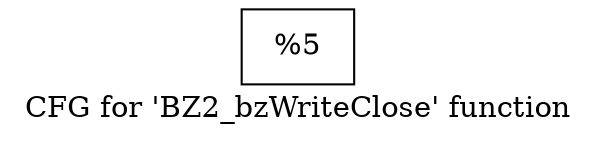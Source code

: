 digraph "CFG for 'BZ2_bzWriteClose' function" {
	label="CFG for 'BZ2_bzWriteClose' function";

	Node0x1978bf0 [shape=record,label="{%5}"];
}
